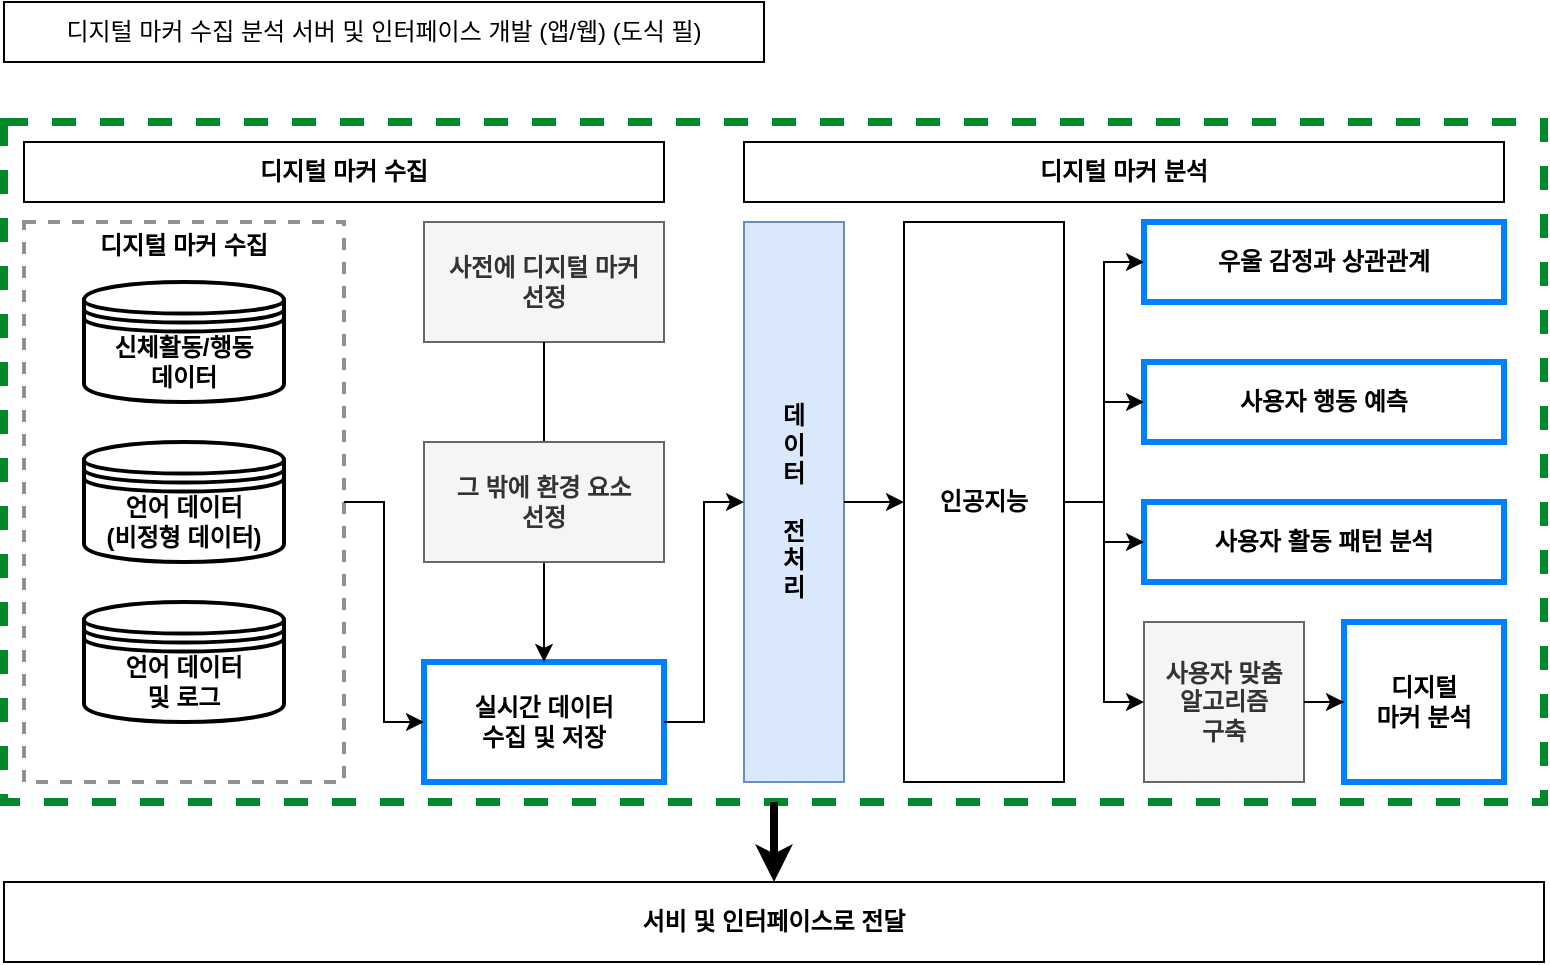 <mxfile version="20.8.5" type="github">
  <diagram id="GxttmM2nWf37i5AqG_rr" name="페이지-1">
    <mxGraphModel dx="1078" dy="694" grid="1" gridSize="10" guides="1" tooltips="1" connect="1" arrows="1" fold="1" page="1" pageScale="1" pageWidth="1654" pageHeight="1169" math="0" shadow="0">
      <root>
        <mxCell id="0" />
        <mxCell id="1" parent="0" />
        <mxCell id="2e5VoWkbKIWHHOgVzT3Q-1" value="&lt;div&gt;디지털 마커 수집 분석 서버 및 인터페이스 개발 (앱/웹) (도식 필)&lt;/div&gt;" style="rounded=0;whiteSpace=wrap;html=1;verticalAlign=middle;" vertex="1" parent="1">
          <mxGeometry x="30" y="10" width="380" height="30" as="geometry" />
        </mxCell>
        <mxCell id="2e5VoWkbKIWHHOgVzT3Q-38" value="서비 및 인터페이스로 전달" style="rounded=0;whiteSpace=wrap;html=1;strokeColor=#000000;strokeWidth=1;fontStyle=1" vertex="1" parent="1">
          <mxGeometry x="30" y="450" width="770" height="40" as="geometry" />
        </mxCell>
        <mxCell id="2e5VoWkbKIWHHOgVzT3Q-41" value="" style="group;fontStyle=1" vertex="1" connectable="0" parent="1">
          <mxGeometry x="30" y="70" width="770" height="340" as="geometry" />
        </mxCell>
        <mxCell id="2e5VoWkbKIWHHOgVzT3Q-40" value="" style="fontStyle=0;verticalAlign=top;align=center;spacingTop=-2;fillColor=none;rounded=0;whiteSpace=wrap;html=1;strokeColor=#00882B;strokeWidth=4;dashed=1;container=1;collapsible=0;expand=0;recursiveResize=0;" vertex="1" parent="2e5VoWkbKIWHHOgVzT3Q-41">
          <mxGeometry width="770" height="340" as="geometry" />
        </mxCell>
        <mxCell id="2e5VoWkbKIWHHOgVzT3Q-3" value="디지털 마커 수집" style="fontStyle=1;verticalAlign=top;align=center;spacingTop=-2;fillColor=none;rounded=0;whiteSpace=wrap;html=1;strokeColor=#919191;strokeWidth=2;dashed=1;container=1;collapsible=0;expand=0;recursiveResize=0;" vertex="1" parent="2e5VoWkbKIWHHOgVzT3Q-41">
          <mxGeometry x="10" y="50" width="160" height="280" as="geometry" />
        </mxCell>
        <mxCell id="2e5VoWkbKIWHHOgVzT3Q-6" value="신체활동/행동&lt;br&gt;데이터" style="shape=datastore;whiteSpace=wrap;html=1;fontStyle=1;strokeWidth=2;" vertex="1" parent="2e5VoWkbKIWHHOgVzT3Q-3">
          <mxGeometry x="30" y="30" width="100" height="60" as="geometry" />
        </mxCell>
        <mxCell id="2e5VoWkbKIWHHOgVzT3Q-10" value="언어 데이터&lt;br&gt;(비정형 데이터)" style="shape=datastore;whiteSpace=wrap;html=1;fontStyle=1;strokeWidth=2;" vertex="1" parent="2e5VoWkbKIWHHOgVzT3Q-3">
          <mxGeometry x="30" y="110" width="100" height="60" as="geometry" />
        </mxCell>
        <mxCell id="2e5VoWkbKIWHHOgVzT3Q-11" value="언어 데이터&lt;br&gt;및 로그" style="shape=datastore;whiteSpace=wrap;html=1;fontStyle=1;strokeWidth=2;" vertex="1" parent="2e5VoWkbKIWHHOgVzT3Q-3">
          <mxGeometry x="30" y="190" width="100" height="60" as="geometry" />
        </mxCell>
        <mxCell id="2e5VoWkbKIWHHOgVzT3Q-36" value="디지털 마커 수집" style="rounded=0;whiteSpace=wrap;html=1;strokeColor=#000000;strokeWidth=1;fontStyle=1" vertex="1" parent="2e5VoWkbKIWHHOgVzT3Q-3">
          <mxGeometry y="-40" width="320" height="30" as="geometry" />
        </mxCell>
        <mxCell id="2e5VoWkbKIWHHOgVzT3Q-12" value="실시간 데이터 &lt;br&gt;수집 및 저장" style="rounded=0;whiteSpace=wrap;html=1;fontStyle=1;strokeColor=#007FFF;strokeWidth=3;" vertex="1" parent="2e5VoWkbKIWHHOgVzT3Q-41">
          <mxGeometry x="210" y="270" width="120" height="60" as="geometry" />
        </mxCell>
        <mxCell id="2e5VoWkbKIWHHOgVzT3Q-13" style="edgeStyle=orthogonalEdgeStyle;rounded=0;orthogonalLoop=1;jettySize=auto;html=1;entryX=0;entryY=0.5;entryDx=0;entryDy=0;" edge="1" parent="2e5VoWkbKIWHHOgVzT3Q-41" source="2e5VoWkbKIWHHOgVzT3Q-3" target="2e5VoWkbKIWHHOgVzT3Q-12">
          <mxGeometry relative="1" as="geometry" />
        </mxCell>
        <mxCell id="2e5VoWkbKIWHHOgVzT3Q-16" style="edgeStyle=orthogonalEdgeStyle;rounded=0;orthogonalLoop=1;jettySize=auto;html=1;startArrow=none;" edge="1" parent="2e5VoWkbKIWHHOgVzT3Q-41" source="2e5VoWkbKIWHHOgVzT3Q-15" target="2e5VoWkbKIWHHOgVzT3Q-12">
          <mxGeometry relative="1" as="geometry" />
        </mxCell>
        <mxCell id="2e5VoWkbKIWHHOgVzT3Q-14" value="사전에 디지털 마커 &lt;br&gt;선정" style="rounded=0;whiteSpace=wrap;html=1;fontStyle=1;fillColor=#f5f5f5;fontColor=#333333;strokeColor=#666666;" vertex="1" parent="2e5VoWkbKIWHHOgVzT3Q-41">
          <mxGeometry x="210" y="50" width="120" height="60" as="geometry" />
        </mxCell>
        <mxCell id="2e5VoWkbKIWHHOgVzT3Q-17" value="&lt;b&gt;데&lt;br&gt;이&lt;br&gt;터&lt;br&gt;&amp;nbsp;&lt;br&gt;전&lt;br&gt;처&lt;br&gt;리&lt;/b&gt;" style="rounded=0;whiteSpace=wrap;html=1;horizontal=1;fillColor=#dae8fc;strokeColor=#6c8ebf;" vertex="1" parent="2e5VoWkbKIWHHOgVzT3Q-41">
          <mxGeometry x="370" y="50" width="50" height="280" as="geometry" />
        </mxCell>
        <mxCell id="2e5VoWkbKIWHHOgVzT3Q-24" style="edgeStyle=orthogonalEdgeStyle;rounded=0;orthogonalLoop=1;jettySize=auto;html=1;entryX=0;entryY=0.5;entryDx=0;entryDy=0;" edge="1" parent="2e5VoWkbKIWHHOgVzT3Q-41" source="2e5VoWkbKIWHHOgVzT3Q-12" target="2e5VoWkbKIWHHOgVzT3Q-17">
          <mxGeometry relative="1" as="geometry" />
        </mxCell>
        <mxCell id="2e5VoWkbKIWHHOgVzT3Q-21" value="인공지능" style="rounded=0;whiteSpace=wrap;html=1;strokeColor=#000000;strokeWidth=1;fontStyle=1" vertex="1" parent="2e5VoWkbKIWHHOgVzT3Q-41">
          <mxGeometry x="450" y="50" width="80" height="280" as="geometry" />
        </mxCell>
        <mxCell id="2e5VoWkbKIWHHOgVzT3Q-22" style="edgeStyle=orthogonalEdgeStyle;rounded=0;orthogonalLoop=1;jettySize=auto;html=1;entryX=0;entryY=0.5;entryDx=0;entryDy=0;" edge="1" parent="2e5VoWkbKIWHHOgVzT3Q-41" source="2e5VoWkbKIWHHOgVzT3Q-17" target="2e5VoWkbKIWHHOgVzT3Q-21">
          <mxGeometry relative="1" as="geometry" />
        </mxCell>
        <mxCell id="2e5VoWkbKIWHHOgVzT3Q-23" value="" style="edgeStyle=orthogonalEdgeStyle;rounded=0;orthogonalLoop=1;jettySize=auto;html=1;endArrow=none;" edge="1" parent="2e5VoWkbKIWHHOgVzT3Q-41" source="2e5VoWkbKIWHHOgVzT3Q-14" target="2e5VoWkbKIWHHOgVzT3Q-15">
          <mxGeometry relative="1" as="geometry">
            <mxPoint x="280" y="110" as="sourcePoint" />
            <mxPoint x="270" y="270" as="targetPoint" />
          </mxGeometry>
        </mxCell>
        <mxCell id="2e5VoWkbKIWHHOgVzT3Q-15" value="그 밖에 환경 요소&lt;br&gt;선정" style="rounded=0;whiteSpace=wrap;html=1;fontStyle=1;fillColor=#f5f5f5;fontColor=#333333;strokeColor=#666666;" vertex="1" parent="2e5VoWkbKIWHHOgVzT3Q-41">
          <mxGeometry x="210" y="160" width="120" height="60" as="geometry" />
        </mxCell>
        <mxCell id="2e5VoWkbKIWHHOgVzT3Q-25" value="우울 감정과 상관관계" style="rounded=0;whiteSpace=wrap;html=1;strokeColor=#007FFF;strokeWidth=3;fontStyle=1" vertex="1" parent="2e5VoWkbKIWHHOgVzT3Q-41">
          <mxGeometry x="570" y="50" width="180" height="40" as="geometry" />
        </mxCell>
        <mxCell id="2e5VoWkbKIWHHOgVzT3Q-30" style="edgeStyle=orthogonalEdgeStyle;rounded=0;orthogonalLoop=1;jettySize=auto;html=1;entryX=0;entryY=0.5;entryDx=0;entryDy=0;" edge="1" parent="2e5VoWkbKIWHHOgVzT3Q-41" source="2e5VoWkbKIWHHOgVzT3Q-21" target="2e5VoWkbKIWHHOgVzT3Q-25">
          <mxGeometry relative="1" as="geometry" />
        </mxCell>
        <mxCell id="2e5VoWkbKIWHHOgVzT3Q-26" value="사용자 행동 예측" style="rounded=0;whiteSpace=wrap;html=1;strokeColor=#007FFF;strokeWidth=3;fontStyle=1" vertex="1" parent="2e5VoWkbKIWHHOgVzT3Q-41">
          <mxGeometry x="570" y="120" width="180" height="40" as="geometry" />
        </mxCell>
        <mxCell id="2e5VoWkbKIWHHOgVzT3Q-31" style="edgeStyle=orthogonalEdgeStyle;rounded=0;orthogonalLoop=1;jettySize=auto;html=1;entryX=0;entryY=0.5;entryDx=0;entryDy=0;" edge="1" parent="2e5VoWkbKIWHHOgVzT3Q-41" source="2e5VoWkbKIWHHOgVzT3Q-21" target="2e5VoWkbKIWHHOgVzT3Q-26">
          <mxGeometry relative="1" as="geometry" />
        </mxCell>
        <mxCell id="2e5VoWkbKIWHHOgVzT3Q-27" value="사용자 활동 패턴 분석" style="rounded=0;whiteSpace=wrap;html=1;strokeColor=#007FFF;strokeWidth=3;fontStyle=1" vertex="1" parent="2e5VoWkbKIWHHOgVzT3Q-41">
          <mxGeometry x="570" y="190" width="180" height="40" as="geometry" />
        </mxCell>
        <mxCell id="2e5VoWkbKIWHHOgVzT3Q-32" style="edgeStyle=orthogonalEdgeStyle;rounded=0;orthogonalLoop=1;jettySize=auto;html=1;entryX=0;entryY=0.5;entryDx=0;entryDy=0;" edge="1" parent="2e5VoWkbKIWHHOgVzT3Q-41" source="2e5VoWkbKIWHHOgVzT3Q-21" target="2e5VoWkbKIWHHOgVzT3Q-27">
          <mxGeometry relative="1" as="geometry" />
        </mxCell>
        <mxCell id="2e5VoWkbKIWHHOgVzT3Q-28" value="사용자 맞춤&lt;br&gt;알고리즘&lt;br&gt;구축" style="rounded=0;whiteSpace=wrap;html=1;fontStyle=1;fillColor=#f5f5f5;fontColor=#333333;strokeColor=#666666;" vertex="1" parent="2e5VoWkbKIWHHOgVzT3Q-41">
          <mxGeometry x="570" y="250" width="80" height="80" as="geometry" />
        </mxCell>
        <mxCell id="2e5VoWkbKIWHHOgVzT3Q-33" style="edgeStyle=orthogonalEdgeStyle;rounded=0;orthogonalLoop=1;jettySize=auto;html=1;entryX=0;entryY=0.5;entryDx=0;entryDy=0;" edge="1" parent="2e5VoWkbKIWHHOgVzT3Q-41" source="2e5VoWkbKIWHHOgVzT3Q-21" target="2e5VoWkbKIWHHOgVzT3Q-28">
          <mxGeometry relative="1" as="geometry" />
        </mxCell>
        <mxCell id="2e5VoWkbKIWHHOgVzT3Q-29" value="디지털 &lt;br&gt;마커 분석" style="rounded=0;whiteSpace=wrap;html=1;strokeColor=#007FFF;strokeWidth=3;fontStyle=1" vertex="1" parent="2e5VoWkbKIWHHOgVzT3Q-41">
          <mxGeometry x="670" y="250" width="80" height="80" as="geometry" />
        </mxCell>
        <mxCell id="2e5VoWkbKIWHHOgVzT3Q-34" style="edgeStyle=orthogonalEdgeStyle;rounded=0;orthogonalLoop=1;jettySize=auto;html=1;entryX=0;entryY=0.5;entryDx=0;entryDy=0;" edge="1" parent="2e5VoWkbKIWHHOgVzT3Q-41" source="2e5VoWkbKIWHHOgVzT3Q-28" target="2e5VoWkbKIWHHOgVzT3Q-29">
          <mxGeometry relative="1" as="geometry" />
        </mxCell>
        <mxCell id="2e5VoWkbKIWHHOgVzT3Q-37" value="디지털 마커 분석" style="rounded=0;whiteSpace=wrap;html=1;strokeColor=#000000;strokeWidth=1;fontStyle=1" vertex="1" parent="2e5VoWkbKIWHHOgVzT3Q-41">
          <mxGeometry x="370" y="10" width="380" height="30" as="geometry" />
        </mxCell>
        <mxCell id="2e5VoWkbKIWHHOgVzT3Q-42" style="edgeStyle=orthogonalEdgeStyle;rounded=0;orthogonalLoop=1;jettySize=auto;html=1;strokeWidth=4;" edge="1" parent="1" source="2e5VoWkbKIWHHOgVzT3Q-40" target="2e5VoWkbKIWHHOgVzT3Q-38">
          <mxGeometry relative="1" as="geometry" />
        </mxCell>
      </root>
    </mxGraphModel>
  </diagram>
</mxfile>
